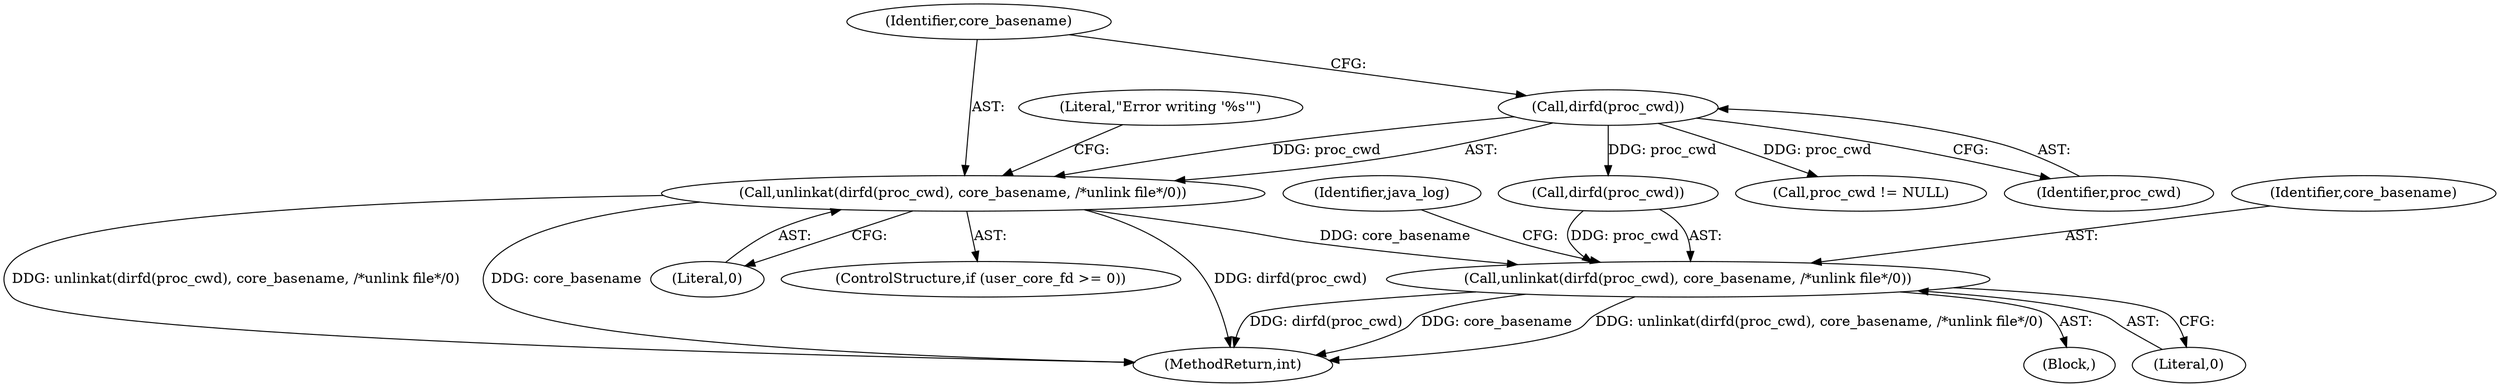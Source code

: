 digraph "0_abrt_8939398b82006ba1fec4ed491339fc075f43fc7c_1@API" {
"1000951" [label="(Call,unlinkat(dirfd(proc_cwd), core_basename, /*unlink file*/0))"];
"1000952" [label="(Call,dirfd(proc_cwd))"];
"1000982" [label="(Call,unlinkat(dirfd(proc_cwd), core_basename, /*unlink file*/0))"];
"1000985" [label="(Identifier,core_basename)"];
"1001135" [label="(Call,proc_cwd != NULL)"];
"1000990" [label="(Identifier,java_log)"];
"1000954" [label="(Identifier,core_basename)"];
"1000952" [label="(Call,dirfd(proc_cwd))"];
"1000983" [label="(Call,dirfd(proc_cwd))"];
"1000981" [label="(Block,)"];
"1000951" [label="(Call,unlinkat(dirfd(proc_cwd), core_basename, /*unlink file*/0))"];
"1000953" [label="(Identifier,proc_cwd)"];
"1000982" [label="(Call,unlinkat(dirfd(proc_cwd), core_basename, /*unlink file*/0))"];
"1000986" [label="(Literal,0)"];
"1000955" [label="(Literal,0)"];
"1000957" [label="(Literal,\"Error writing '%s'\")"];
"1001228" [label="(MethodReturn,int)"];
"1000947" [label="(ControlStructure,if (user_core_fd >= 0))"];
"1000951" -> "1000947"  [label="AST: "];
"1000951" -> "1000955"  [label="CFG: "];
"1000952" -> "1000951"  [label="AST: "];
"1000954" -> "1000951"  [label="AST: "];
"1000955" -> "1000951"  [label="AST: "];
"1000957" -> "1000951"  [label="CFG: "];
"1000951" -> "1001228"  [label="DDG: dirfd(proc_cwd)"];
"1000951" -> "1001228"  [label="DDG: unlinkat(dirfd(proc_cwd), core_basename, /*unlink file*/0)"];
"1000951" -> "1001228"  [label="DDG: core_basename"];
"1000952" -> "1000951"  [label="DDG: proc_cwd"];
"1000951" -> "1000982"  [label="DDG: core_basename"];
"1000952" -> "1000953"  [label="CFG: "];
"1000953" -> "1000952"  [label="AST: "];
"1000954" -> "1000952"  [label="CFG: "];
"1000952" -> "1000983"  [label="DDG: proc_cwd"];
"1000952" -> "1001135"  [label="DDG: proc_cwd"];
"1000982" -> "1000981"  [label="AST: "];
"1000982" -> "1000986"  [label="CFG: "];
"1000983" -> "1000982"  [label="AST: "];
"1000985" -> "1000982"  [label="AST: "];
"1000986" -> "1000982"  [label="AST: "];
"1000990" -> "1000982"  [label="CFG: "];
"1000982" -> "1001228"  [label="DDG: unlinkat(dirfd(proc_cwd), core_basename, /*unlink file*/0)"];
"1000982" -> "1001228"  [label="DDG: dirfd(proc_cwd)"];
"1000982" -> "1001228"  [label="DDG: core_basename"];
"1000983" -> "1000982"  [label="DDG: proc_cwd"];
}
